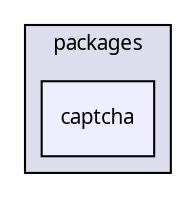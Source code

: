 digraph "packages/captcha/" {
  compound=true
  node [ fontsize="10", fontname="FreeSans.ttf"];
  edge [ labelfontsize="10", labelfontname="FreeSans.ttf"];
  subgraph clusterdir_93501a11e921083efbd154e0cdff5f10 {
    graph [ bgcolor="#ddddee", pencolor="black", label="packages" fontname="FreeSans.ttf", fontsize="10", URL="dir_93501a11e921083efbd154e0cdff5f10.html"]
  dir_9388f504b0b8219217bb3d556d0adc25 [shape=box, label="captcha", style="filled", fillcolor="#eeeeff", pencolor="black", URL="dir_9388f504b0b8219217bb3d556d0adc25.html"];
  }
}
